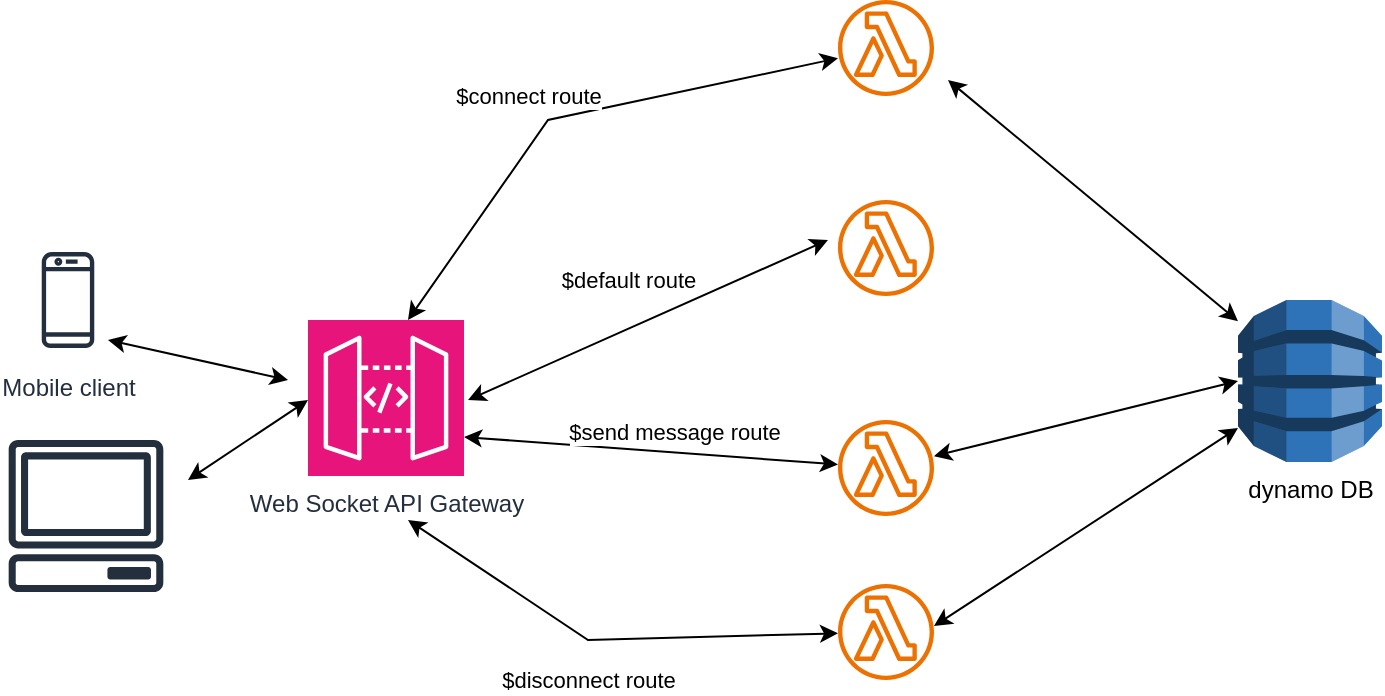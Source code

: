 <mxfile version="24.0.7" type="github" pages="2">
  <diagram name="serverless" id="bz2cJXhlYBcJffawt7Kv">
    <mxGraphModel dx="1050" dy="565" grid="1" gridSize="10" guides="1" tooltips="1" connect="1" arrows="1" fold="1" page="1" pageScale="1" pageWidth="850" pageHeight="1100" math="0" shadow="0">
      <root>
        <mxCell id="0" />
        <mxCell id="1" parent="0" />
        <mxCell id="v-0748TicNtDJmusRZ1o-1" value="Mobile client" style="sketch=0;outlineConnect=0;fontColor=#232F3E;gradientColor=none;strokeColor=#232F3E;fillColor=#ffffff;dashed=0;verticalLabelPosition=bottom;verticalAlign=top;align=center;html=1;fontSize=12;fontStyle=0;aspect=fixed;shape=mxgraph.aws4.resourceIcon;resIcon=mxgraph.aws4.mobile_client;" vertex="1" parent="1">
          <mxGeometry x="10" y="320" width="60" height="60" as="geometry" />
        </mxCell>
        <mxCell id="v-0748TicNtDJmusRZ1o-2" value="" style="sketch=0;outlineConnect=0;fontColor=#232F3E;gradientColor=none;fillColor=#232F3D;strokeColor=none;dashed=0;verticalLabelPosition=bottom;verticalAlign=top;align=center;html=1;fontSize=12;fontStyle=0;aspect=fixed;pointerEvents=1;shape=mxgraph.aws4.client;" vertex="1" parent="1">
          <mxGeometry x="10" y="420" width="78" height="76" as="geometry" />
        </mxCell>
        <mxCell id="v-0748TicNtDJmusRZ1o-3" value="Web Socket API Gateway" style="sketch=0;points=[[0,0,0],[0.25,0,0],[0.5,0,0],[0.75,0,0],[1,0,0],[0,1,0],[0.25,1,0],[0.5,1,0],[0.75,1,0],[1,1,0],[0,0.25,0],[0,0.5,0],[0,0.75,0],[1,0.25,0],[1,0.5,0],[1,0.75,0]];outlineConnect=0;fontColor=#232F3E;fillColor=#E7157B;strokeColor=#ffffff;dashed=0;verticalLabelPosition=bottom;verticalAlign=top;align=center;html=1;fontSize=12;fontStyle=0;aspect=fixed;shape=mxgraph.aws4.resourceIcon;resIcon=mxgraph.aws4.api_gateway;" vertex="1" parent="1">
          <mxGeometry x="160" y="360" width="78" height="78" as="geometry" />
        </mxCell>
        <mxCell id="v-0748TicNtDJmusRZ1o-4" value="" style="sketch=0;outlineConnect=0;fontColor=#232F3E;gradientColor=none;fillColor=#ED7100;strokeColor=none;dashed=0;verticalLabelPosition=bottom;verticalAlign=top;align=center;html=1;fontSize=12;fontStyle=0;aspect=fixed;pointerEvents=1;shape=mxgraph.aws4.lambda_function;" vertex="1" parent="1">
          <mxGeometry x="425" y="200" width="48" height="48" as="geometry" />
        </mxCell>
        <mxCell id="v-0748TicNtDJmusRZ1o-5" value="" style="sketch=0;outlineConnect=0;fontColor=#232F3E;gradientColor=none;fillColor=#ED7100;strokeColor=none;dashed=0;verticalLabelPosition=bottom;verticalAlign=top;align=center;html=1;fontSize=12;fontStyle=0;aspect=fixed;pointerEvents=1;shape=mxgraph.aws4.lambda_function;" vertex="1" parent="1">
          <mxGeometry x="425" y="300" width="48" height="48" as="geometry" />
        </mxCell>
        <mxCell id="v-0748TicNtDJmusRZ1o-6" value="" style="sketch=0;outlineConnect=0;fontColor=#232F3E;gradientColor=none;fillColor=#ED7100;strokeColor=none;dashed=0;verticalLabelPosition=bottom;verticalAlign=top;align=center;html=1;fontSize=12;fontStyle=0;aspect=fixed;pointerEvents=1;shape=mxgraph.aws4.lambda_function;" vertex="1" parent="1">
          <mxGeometry x="425" y="410" width="48" height="48" as="geometry" />
        </mxCell>
        <mxCell id="v-0748TicNtDJmusRZ1o-7" value="" style="sketch=0;outlineConnect=0;fontColor=#232F3E;gradientColor=none;fillColor=#ED7100;strokeColor=none;dashed=0;verticalLabelPosition=bottom;verticalAlign=top;align=center;html=1;fontSize=12;fontStyle=0;aspect=fixed;pointerEvents=1;shape=mxgraph.aws4.lambda_function;" vertex="1" parent="1">
          <mxGeometry x="425" y="492" width="48" height="48" as="geometry" />
        </mxCell>
        <mxCell id="v-0748TicNtDJmusRZ1o-8" value="dynamo DB" style="outlineConnect=0;dashed=0;verticalLabelPosition=bottom;verticalAlign=top;align=center;html=1;shape=mxgraph.aws3.dynamo_db;fillColor=#2E73B8;gradientColor=none;" vertex="1" parent="1">
          <mxGeometry x="625" y="350" width="72" height="81" as="geometry" />
        </mxCell>
        <mxCell id="v-0748TicNtDJmusRZ1o-13" value="" style="endArrow=classic;startArrow=classic;html=1;rounded=0;" edge="1" parent="1" target="v-0748TicNtDJmusRZ1o-4">
          <mxGeometry width="50" height="50" relative="1" as="geometry">
            <mxPoint x="210" y="360" as="sourcePoint" />
            <mxPoint x="260" y="310" as="targetPoint" />
            <Array as="points">
              <mxPoint x="280" y="260" />
            </Array>
          </mxGeometry>
        </mxCell>
        <mxCell id="v-0748TicNtDJmusRZ1o-14" value="$connect route" style="edgeLabel;html=1;align=center;verticalAlign=middle;resizable=0;points=[];" vertex="1" connectable="0" parent="v-0748TicNtDJmusRZ1o-13">
          <mxGeometry x="0.166" relative="1" as="geometry">
            <mxPoint x="-45" y="-5" as="offset" />
          </mxGeometry>
        </mxCell>
        <mxCell id="v-0748TicNtDJmusRZ1o-15" value="" style="endArrow=classic;startArrow=classic;html=1;rounded=0;" edge="1" parent="1">
          <mxGeometry width="50" height="50" relative="1" as="geometry">
            <mxPoint x="240" y="400" as="sourcePoint" />
            <mxPoint x="420" y="320" as="targetPoint" />
          </mxGeometry>
        </mxCell>
        <mxCell id="v-0748TicNtDJmusRZ1o-16" value="$default route" style="edgeLabel;html=1;align=center;verticalAlign=middle;resizable=0;points=[];" vertex="1" connectable="0" parent="v-0748TicNtDJmusRZ1o-15">
          <mxGeometry x="-0.261" y="2" relative="1" as="geometry">
            <mxPoint x="14" y="-29" as="offset" />
          </mxGeometry>
        </mxCell>
        <mxCell id="v-0748TicNtDJmusRZ1o-17" value="" style="endArrow=classic;startArrow=classic;html=1;rounded=0;exitX=1;exitY=0.75;exitDx=0;exitDy=0;exitPerimeter=0;" edge="1" parent="1" source="v-0748TicNtDJmusRZ1o-3" target="v-0748TicNtDJmusRZ1o-6">
          <mxGeometry width="50" height="50" relative="1" as="geometry">
            <mxPoint x="250" y="410" as="sourcePoint" />
            <mxPoint x="430" y="330" as="targetPoint" />
          </mxGeometry>
        </mxCell>
        <mxCell id="v-0748TicNtDJmusRZ1o-18" value="$send message route" style="edgeLabel;html=1;align=center;verticalAlign=middle;resizable=0;points=[];" vertex="1" connectable="0" parent="v-0748TicNtDJmusRZ1o-17">
          <mxGeometry x="-0.261" y="2" relative="1" as="geometry">
            <mxPoint x="35" y="-6" as="offset" />
          </mxGeometry>
        </mxCell>
        <mxCell id="v-0748TicNtDJmusRZ1o-19" value="" style="endArrow=classic;startArrow=classic;html=1;rounded=0;" edge="1" parent="1" target="v-0748TicNtDJmusRZ1o-7">
          <mxGeometry width="50" height="50" relative="1" as="geometry">
            <mxPoint x="210" y="460" as="sourcePoint" />
            <mxPoint x="435" y="442" as="targetPoint" />
            <Array as="points">
              <mxPoint x="300" y="520" />
            </Array>
          </mxGeometry>
        </mxCell>
        <mxCell id="v-0748TicNtDJmusRZ1o-20" value="$disconnect route" style="edgeLabel;html=1;align=center;verticalAlign=middle;resizable=0;points=[];" vertex="1" connectable="0" parent="v-0748TicNtDJmusRZ1o-19">
          <mxGeometry x="-0.261" y="2" relative="1" as="geometry">
            <mxPoint x="17" y="34" as="offset" />
          </mxGeometry>
        </mxCell>
        <mxCell id="v-0748TicNtDJmusRZ1o-21" value="" style="endArrow=classic;startArrow=classic;html=1;rounded=0;" edge="1" parent="1">
          <mxGeometry width="50" height="50" relative="1" as="geometry">
            <mxPoint x="60" y="370" as="sourcePoint" />
            <mxPoint x="150" y="390" as="targetPoint" />
          </mxGeometry>
        </mxCell>
        <mxCell id="v-0748TicNtDJmusRZ1o-22" value="" style="endArrow=classic;startArrow=classic;html=1;rounded=0;" edge="1" parent="1">
          <mxGeometry width="50" height="50" relative="1" as="geometry">
            <mxPoint x="100" y="440" as="sourcePoint" />
            <mxPoint x="160" y="400" as="targetPoint" />
          </mxGeometry>
        </mxCell>
        <mxCell id="Hgnd81LalGCMVuMVIGAU-1" value="" style="endArrow=classic;startArrow=classic;html=1;rounded=0;" edge="1" parent="1" target="v-0748TicNtDJmusRZ1o-8">
          <mxGeometry width="50" height="50" relative="1" as="geometry">
            <mxPoint x="480" y="240" as="sourcePoint" />
            <mxPoint x="520" y="180" as="targetPoint" />
          </mxGeometry>
        </mxCell>
        <mxCell id="Hgnd81LalGCMVuMVIGAU-2" value="" style="endArrow=classic;startArrow=classic;html=1;rounded=0;entryX=0;entryY=0.5;entryDx=0;entryDy=0;entryPerimeter=0;" edge="1" parent="1" source="v-0748TicNtDJmusRZ1o-6" target="v-0748TicNtDJmusRZ1o-8">
          <mxGeometry width="50" height="50" relative="1" as="geometry">
            <mxPoint x="490" y="250" as="sourcePoint" />
            <mxPoint x="635" y="371" as="targetPoint" />
          </mxGeometry>
        </mxCell>
        <mxCell id="Hgnd81LalGCMVuMVIGAU-3" value="" style="endArrow=classic;startArrow=classic;html=1;rounded=0;" edge="1" parent="1" target="v-0748TicNtDJmusRZ1o-8">
          <mxGeometry width="50" height="50" relative="1" as="geometry">
            <mxPoint x="473" y="513" as="sourcePoint" />
            <mxPoint x="635" y="458" as="targetPoint" />
          </mxGeometry>
        </mxCell>
      </root>
    </mxGraphModel>
  </diagram>
  <diagram id="CzxH3AWf9MWAfTofhta9" name="managed">
    <mxGraphModel dx="1050" dy="565" grid="1" gridSize="10" guides="1" tooltips="1" connect="1" arrows="1" fold="1" page="1" pageScale="1" pageWidth="850" pageHeight="1100" math="0" shadow="0">
      <root>
        <mxCell id="0" />
        <mxCell id="1" parent="0" />
        <mxCell id="6g2W2QSspoGPn6mh1SmF-1" value="Mobile client" style="sketch=0;outlineConnect=0;fontColor=#232F3E;gradientColor=none;strokeColor=#232F3E;fillColor=#ffffff;dashed=0;verticalLabelPosition=bottom;verticalAlign=top;align=center;html=1;fontSize=12;fontStyle=0;aspect=fixed;shape=mxgraph.aws4.resourceIcon;resIcon=mxgraph.aws4.mobile_client;" vertex="1" parent="1">
          <mxGeometry x="10" y="270" width="60" height="60" as="geometry" />
        </mxCell>
        <mxCell id="6g2W2QSspoGPn6mh1SmF-2" value="" style="sketch=0;outlineConnect=0;fontColor=#232F3E;gradientColor=none;fillColor=#232F3D;strokeColor=none;dashed=0;verticalLabelPosition=bottom;verticalAlign=top;align=center;html=1;fontSize=12;fontStyle=0;aspect=fixed;pointerEvents=1;shape=mxgraph.aws4.client;" vertex="1" parent="1">
          <mxGeometry x="10" y="370" width="78" height="76" as="geometry" />
        </mxCell>
        <mxCell id="6g2W2QSspoGPn6mh1SmF-3" value="" style="endArrow=classic;startArrow=classic;html=1;rounded=0;" edge="1" parent="1">
          <mxGeometry width="50" height="50" relative="1" as="geometry">
            <mxPoint x="60" y="320" as="sourcePoint" />
            <mxPoint x="150" y="340" as="targetPoint" />
          </mxGeometry>
        </mxCell>
        <mxCell id="6g2W2QSspoGPn6mh1SmF-4" value="" style="endArrow=classic;startArrow=classic;html=1;rounded=0;" edge="1" parent="1">
          <mxGeometry width="50" height="50" relative="1" as="geometry">
            <mxPoint x="100" y="390" as="sourcePoint" />
            <mxPoint x="160" y="350" as="targetPoint" />
          </mxGeometry>
        </mxCell>
        <mxCell id="6g2W2QSspoGPn6mh1SmF-5" value="" style="sketch=0;points=[[0,0,0],[0.25,0,0],[0.5,0,0],[0.75,0,0],[1,0,0],[0,1,0],[0.25,1,0],[0.5,1,0],[0.75,1,0],[1,1,0],[0,0.25,0],[0,0.5,0],[0,0.75,0],[1,0.25,0],[1,0.5,0],[1,0.75,0]];outlineConnect=0;fontColor=#232F3E;fillColor=#DD344C;strokeColor=#ffffff;dashed=0;verticalLabelPosition=bottom;verticalAlign=top;align=center;html=1;fontSize=12;fontStyle=0;aspect=fixed;shape=mxgraph.aws4.resourceIcon;resIcon=mxgraph.aws4.cognito;" vertex="1" parent="1">
          <mxGeometry x="530" y="60" width="78" height="78" as="geometry" />
        </mxCell>
        <mxCell id="6g2W2QSspoGPn6mh1SmF-6" value="Amplify + React Framework" style="sketch=0;points=[[0,0,0],[0.25,0,0],[0.5,0,0],[0.75,0,0],[1,0,0],[0,1,0],[0.25,1,0],[0.5,1,0],[0.75,1,0],[1,1,0],[0,0.25,0],[0,0.5,0],[0,0.75,0],[1,0.25,0],[1,0.5,0],[1,0.75,0]];outlineConnect=0;fontColor=#232F3E;fillColor=#DD344C;strokeColor=#ffffff;dashed=0;verticalLabelPosition=bottom;verticalAlign=top;align=center;html=1;fontSize=12;fontStyle=0;aspect=fixed;shape=mxgraph.aws4.resourceIcon;resIcon=mxgraph.aws4.amplify;" vertex="1" parent="1">
          <mxGeometry x="190" y="310" width="78" height="78" as="geometry" />
        </mxCell>
      </root>
    </mxGraphModel>
  </diagram>
</mxfile>
